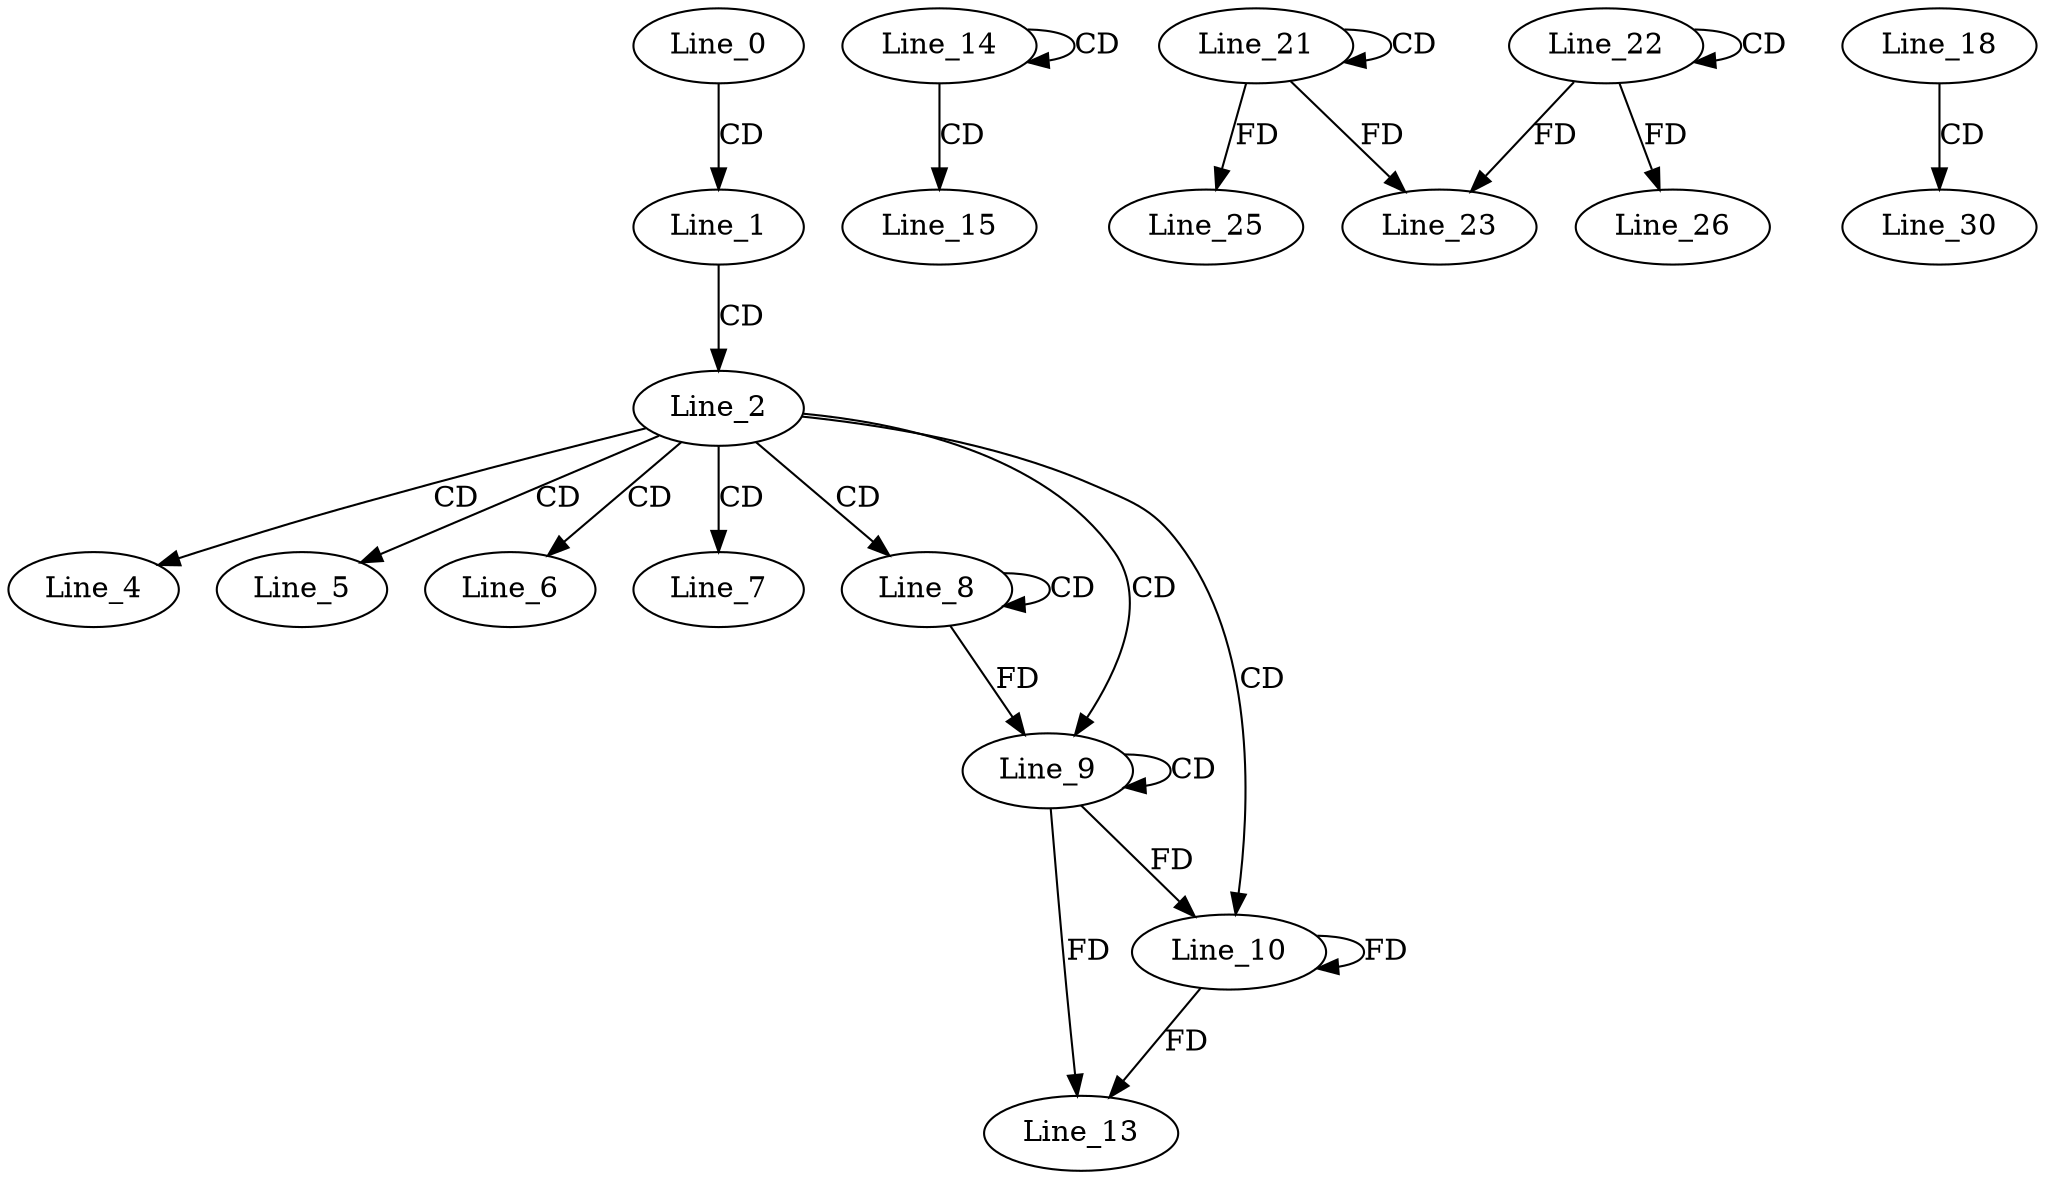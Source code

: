 digraph G {
  Line_0;
  Line_1;
  Line_2;
  Line_4;
  Line_5;
  Line_6;
  Line_7;
  Line_8;
  Line_8;
  Line_9;
  Line_9;
  Line_10;
  Line_10;
  Line_10;
  Line_13;
  Line_13;
  Line_14;
  Line_14;
  Line_15;
  Line_21;
  Line_21;
  Line_22;
  Line_22;
  Line_23;
  Line_25;
  Line_26;
  Line_18;
  Line_30;
  Line_0 -> Line_1 [ label="CD" ];
  Line_1 -> Line_2 [ label="CD" ];
  Line_2 -> Line_4 [ label="CD" ];
  Line_2 -> Line_5 [ label="CD" ];
  Line_2 -> Line_6 [ label="CD" ];
  Line_2 -> Line_7 [ label="CD" ];
  Line_2 -> Line_8 [ label="CD" ];
  Line_8 -> Line_8 [ label="CD" ];
  Line_2 -> Line_9 [ label="CD" ];
  Line_9 -> Line_9 [ label="CD" ];
  Line_8 -> Line_9 [ label="FD" ];
  Line_2 -> Line_10 [ label="CD" ];
  Line_9 -> Line_10 [ label="FD" ];
  Line_10 -> Line_10 [ label="FD" ];
  Line_9 -> Line_13 [ label="FD" ];
  Line_10 -> Line_13 [ label="FD" ];
  Line_14 -> Line_14 [ label="CD" ];
  Line_14 -> Line_15 [ label="CD" ];
  Line_21 -> Line_21 [ label="CD" ];
  Line_22 -> Line_22 [ label="CD" ];
  Line_21 -> Line_23 [ label="FD" ];
  Line_22 -> Line_23 [ label="FD" ];
  Line_21 -> Line_25 [ label="FD" ];
  Line_22 -> Line_26 [ label="FD" ];
  Line_18 -> Line_30 [ label="CD" ];
}
